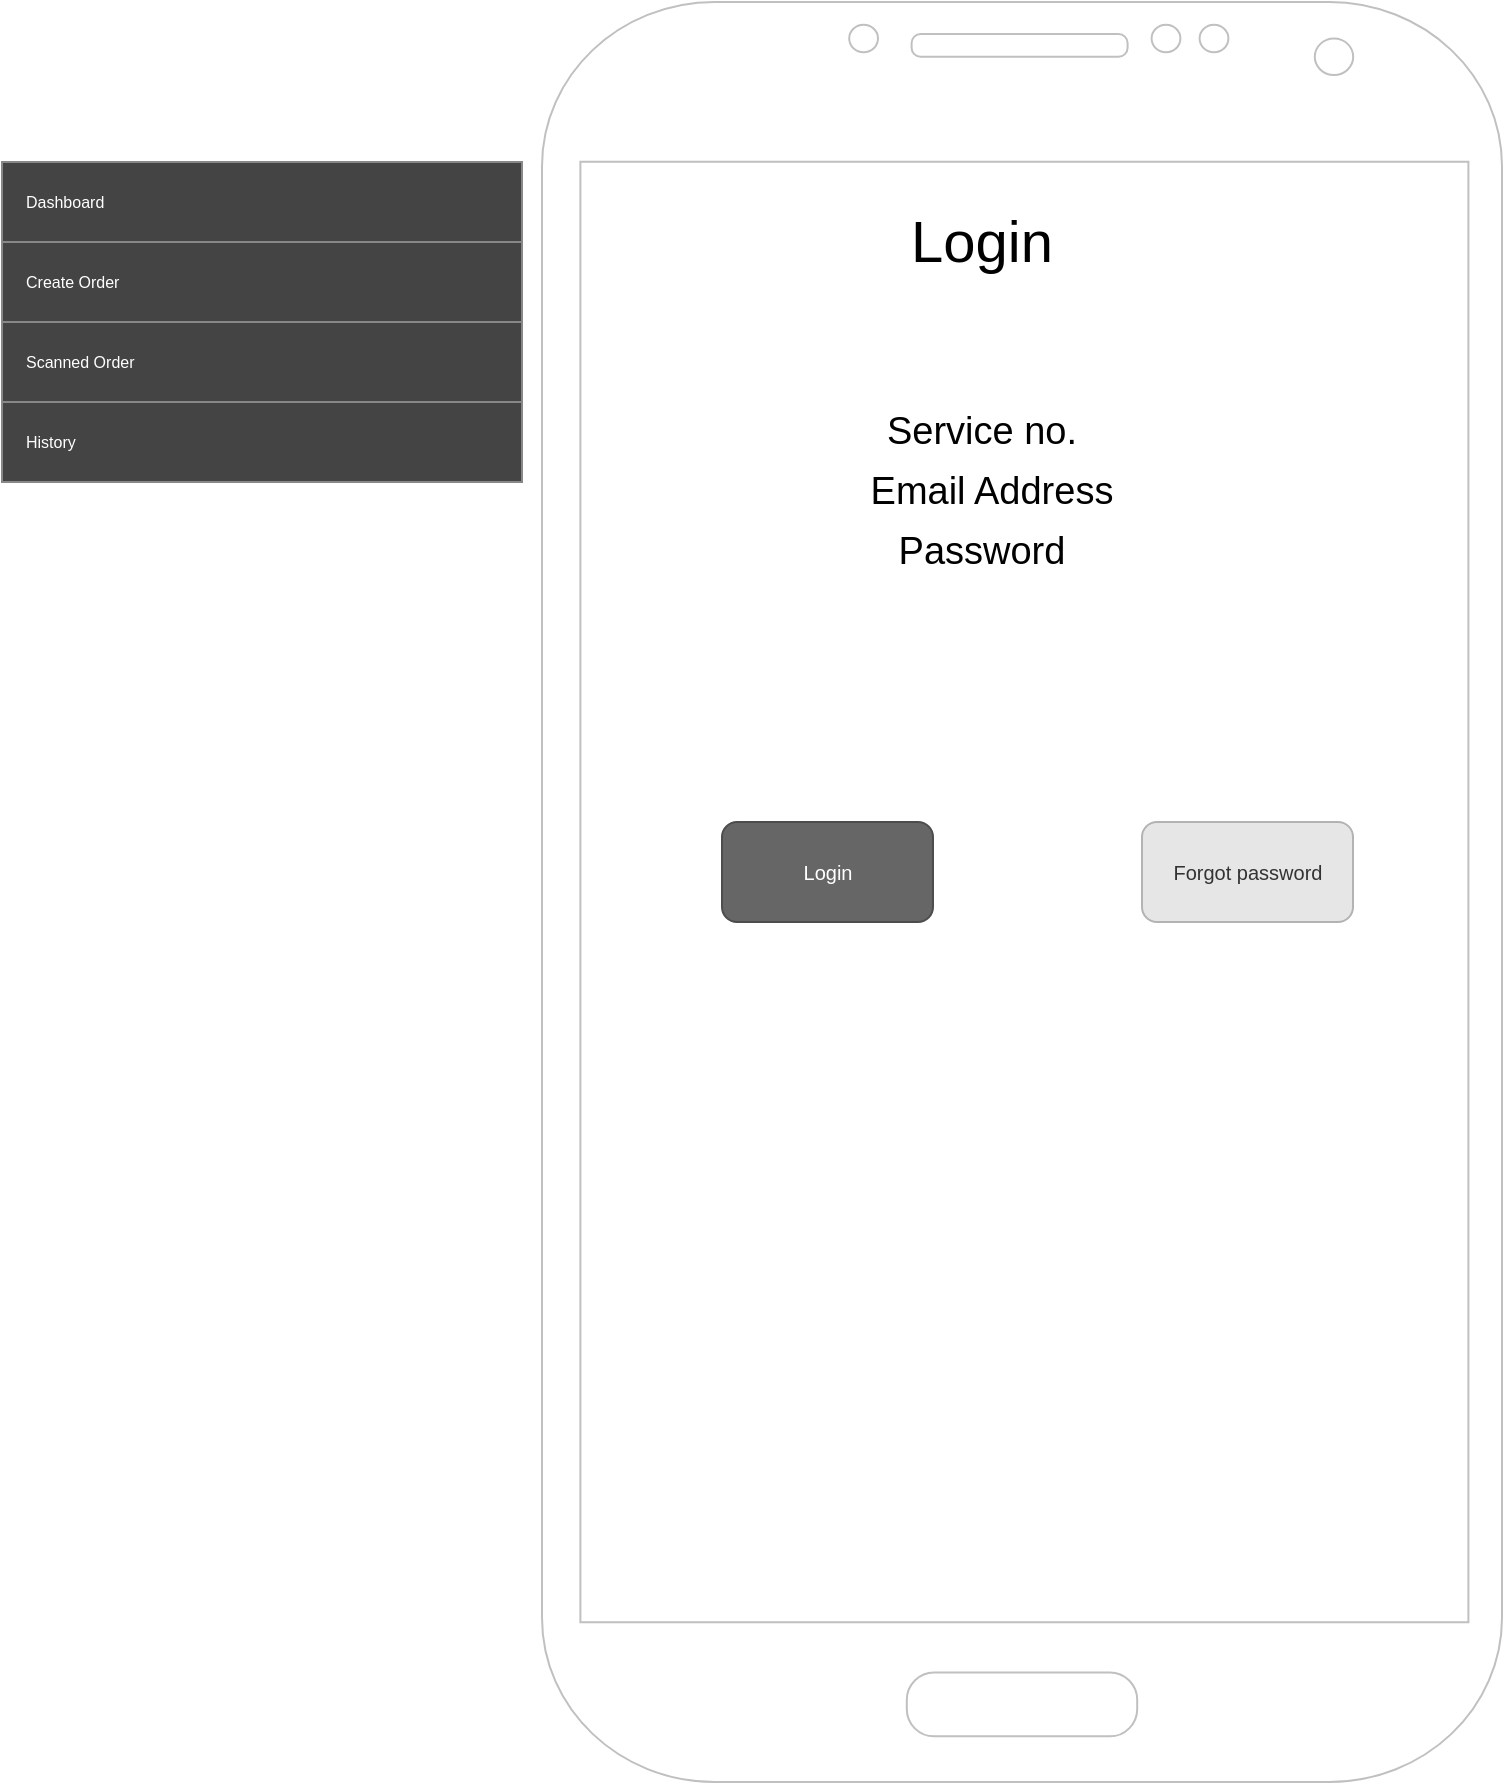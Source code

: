 <mxfile version="15.4.3" type="github" pages="7">
  <diagram name="Login" id="vzEmE2A0ZHLYKGs7lfsM">
    <mxGraphModel dx="1422" dy="762" grid="1" gridSize="10" guides="1" tooltips="1" connect="1" arrows="1" fold="1" page="1" pageScale="1" pageWidth="850" pageHeight="1100" math="0" shadow="0">
      <root>
        <mxCell id="HmLfFUDv88kQ0Jo19o5z-0" />
        <mxCell id="HmLfFUDv88kQ0Jo19o5z-1" parent="HmLfFUDv88kQ0Jo19o5z-0" />
        <mxCell id="HmLfFUDv88kQ0Jo19o5z-2" value="" style="verticalLabelPosition=bottom;verticalAlign=top;html=1;shadow=0;dashed=0;strokeWidth=1;shape=mxgraph.android.phone2;strokeColor=#c0c0c0;" parent="HmLfFUDv88kQ0Jo19o5z-1" vertex="1">
          <mxGeometry x="360" y="10" width="480" height="890" as="geometry" />
        </mxCell>
        <mxCell id="HmLfFUDv88kQ0Jo19o5z-3" value="" style="strokeWidth=1;html=1;shadow=0;dashed=0;shape=mxgraph.android.rrect;rSize=0;strokeColor=#888888;fillColor=#444444;" parent="HmLfFUDv88kQ0Jo19o5z-1" vertex="1">
          <mxGeometry x="90" y="90" width="260" height="160" as="geometry" />
        </mxCell>
        <mxCell id="HmLfFUDv88kQ0Jo19o5z-4" value="Dashboard" style="strokeColor=inherit;fillColor=inherit;gradientColor=inherit;strokeWidth=1;html=1;shadow=0;dashed=0;shape=mxgraph.android.rrect;rSize=0;align=left;spacingLeft=10;fontSize=8;fontColor=#ffffff;" parent="HmLfFUDv88kQ0Jo19o5z-3" vertex="1">
          <mxGeometry width="260" height="40" as="geometry" />
        </mxCell>
        <mxCell id="HmLfFUDv88kQ0Jo19o5z-5" value="Create Order" style="strokeColor=inherit;fillColor=inherit;gradientColor=inherit;strokeWidth=1;html=1;shadow=0;dashed=0;shape=mxgraph.android.rrect;rSize=0;align=left;spacingLeft=10;fontSize=8;fontColor=#ffffff;" parent="HmLfFUDv88kQ0Jo19o5z-3" vertex="1">
          <mxGeometry y="40" width="260" height="40" as="geometry" />
        </mxCell>
        <mxCell id="HmLfFUDv88kQ0Jo19o5z-6" value="Scanned Order" style="strokeColor=inherit;fillColor=inherit;gradientColor=inherit;strokeWidth=1;html=1;shadow=0;dashed=0;shape=mxgraph.android.rrect;rSize=0;align=left;spacingLeft=10;fontSize=8;fontColor=#ffffff;" parent="HmLfFUDv88kQ0Jo19o5z-3" vertex="1">
          <mxGeometry y="80" width="260" height="40" as="geometry" />
        </mxCell>
        <mxCell id="HmLfFUDv88kQ0Jo19o5z-7" value="History" style="strokeColor=inherit;fillColor=inherit;gradientColor=inherit;strokeWidth=1;html=1;shadow=0;dashed=0;shape=mxgraph.android.rrect;rSize=0;align=left;spacingLeft=10;fontSize=8;fontColor=#ffffff;" parent="HmLfFUDv88kQ0Jo19o5z-3" vertex="1">
          <mxGeometry y="120" width="260" height="40" as="geometry" />
        </mxCell>
        <mxCell id="HmLfFUDv88kQ0Jo19o5z-12" value="Login" style="text;html=1;strokeColor=none;fillColor=none;align=center;verticalAlign=middle;whiteSpace=wrap;rounded=0;opacity=0;fontSize=29;" parent="HmLfFUDv88kQ0Jo19o5z-1" vertex="1">
          <mxGeometry x="510" y="110" width="140" height="40" as="geometry" />
        </mxCell>
        <mxCell id="n8ahFA_unvr-F9fRkgws-15" value="Service no." style="text;html=1;strokeColor=none;fillColor=none;align=center;verticalAlign=middle;whiteSpace=wrap;rounded=0;fontSize=19;" parent="HmLfFUDv88kQ0Jo19o5z-1" vertex="1">
          <mxGeometry x="515" y="210" width="130" height="30" as="geometry" />
        </mxCell>
        <mxCell id="n8ahFA_unvr-F9fRkgws-16" value="Email Address" style="text;html=1;strokeColor=none;fillColor=none;align=center;verticalAlign=middle;whiteSpace=wrap;rounded=0;fontSize=19;" parent="HmLfFUDv88kQ0Jo19o5z-1" vertex="1">
          <mxGeometry x="520" y="240" width="130" height="30" as="geometry" />
        </mxCell>
        <mxCell id="n8ahFA_unvr-F9fRkgws-17" value="Password" style="text;html=1;strokeColor=none;fillColor=none;align=center;verticalAlign=middle;whiteSpace=wrap;rounded=0;fontSize=19;" parent="HmLfFUDv88kQ0Jo19o5z-1" vertex="1">
          <mxGeometry x="515" y="270" width="130" height="30" as="geometry" />
        </mxCell>
        <mxCell id="hl5pxGPAL6aVjCTtNCDW-0" value="Forgot password" style="rounded=1;html=1;shadow=0;dashed=0;whiteSpace=wrap;fontSize=10;fillColor=#E6E6E6;align=center;strokeColor=#B3B3B3;fontColor=#333333;" parent="HmLfFUDv88kQ0Jo19o5z-1" vertex="1">
          <mxGeometry x="660" y="420" width="105.5" height="50" as="geometry" />
        </mxCell>
        <mxCell id="hl5pxGPAL6aVjCTtNCDW-1" value="Login" style="rounded=1;html=1;shadow=0;dashed=0;whiteSpace=wrap;fontSize=10;fillColor=#666666;align=center;strokeColor=#4D4D4D;fontColor=#ffffff;" parent="HmLfFUDv88kQ0Jo19o5z-1" vertex="1">
          <mxGeometry x="450" y="420" width="105.5" height="50" as="geometry" />
        </mxCell>
      </root>
    </mxGraphModel>
  </diagram>
  <diagram id="kkllyGBD-6ZTPOnxYfjx" name="Dashboard">
    <mxGraphModel dx="1422" dy="762" grid="1" gridSize="10" guides="1" tooltips="1" connect="1" arrows="1" fold="1" page="1" pageScale="1" pageWidth="850" pageHeight="1100" math="0" shadow="0">
      <root>
        <mxCell id="0" />
        <mxCell id="1" parent="0" />
        <mxCell id="rFT2PauP2LSy-HenGCjy-1" value="" style="verticalLabelPosition=bottom;verticalAlign=top;html=1;shadow=0;dashed=0;strokeWidth=1;shape=mxgraph.android.phone2;strokeColor=#c0c0c0;" parent="1" vertex="1">
          <mxGeometry x="360" y="10" width="480" height="890" as="geometry" />
        </mxCell>
        <mxCell id="rFT2PauP2LSy-HenGCjy-16" value="" style="strokeWidth=1;html=1;shadow=0;dashed=0;shape=mxgraph.android.rrect;rSize=0;strokeColor=#888888;fillColor=#444444;" parent="1" vertex="1">
          <mxGeometry x="90" y="90" width="260" height="160" as="geometry" />
        </mxCell>
        <mxCell id="rFT2PauP2LSy-HenGCjy-17" value="Dashboard" style="strokeColor=inherit;fillColor=inherit;gradientColor=inherit;strokeWidth=1;html=1;shadow=0;dashed=0;shape=mxgraph.android.rrect;rSize=0;align=left;spacingLeft=10;fontSize=8;fontColor=#ffffff;" parent="rFT2PauP2LSy-HenGCjy-16" vertex="1">
          <mxGeometry width="260" height="40" as="geometry" />
        </mxCell>
        <mxCell id="rFT2PauP2LSy-HenGCjy-19" value="Scanned Order" style="strokeColor=inherit;fillColor=inherit;gradientColor=inherit;strokeWidth=1;html=1;shadow=0;dashed=0;shape=mxgraph.android.rrect;rSize=0;align=left;spacingLeft=10;fontSize=8;fontColor=#ffffff;" parent="rFT2PauP2LSy-HenGCjy-16" vertex="1">
          <mxGeometry y="80" width="260" height="40" as="geometry" />
        </mxCell>
        <mxCell id="rFT2PauP2LSy-HenGCjy-20" value="History" style="strokeColor=inherit;fillColor=inherit;gradientColor=inherit;strokeWidth=1;html=1;shadow=0;dashed=0;shape=mxgraph.android.rrect;rSize=0;align=left;spacingLeft=10;fontSize=8;fontColor=#ffffff;" parent="rFT2PauP2LSy-HenGCjy-16" vertex="1">
          <mxGeometry y="120" width="260" height="40" as="geometry" />
        </mxCell>
        <mxCell id="rFT2PauP2LSy-HenGCjy-21" value="Profiles&lt;br&gt;Login/Logout" style="labelPosition=center;verticalLabelPosition=middle;align=center;html=1;shape=mxgraph.basic.shaded_button;dx=10;fillColor=#E6E6E6;strokeColor=none;" parent="1" vertex="1">
          <mxGeometry x="710" y="100" width="100" height="70" as="geometry" />
        </mxCell>
        <mxCell id="rFT2PauP2LSy-HenGCjy-28" value="" style="whiteSpace=wrap;html=1;aspect=fixed;fontSize=29;" parent="1" vertex="1">
          <mxGeometry x="415" y="310" width="370" height="370" as="geometry" />
        </mxCell>
        <mxCell id="rFT2PauP2LSy-HenGCjy-24" value="" style="shape=image;html=1;verticalAlign=top;verticalLabelPosition=bottom;labelBackgroundColor=#ffffff;imageAspect=0;aspect=fixed;image=https://cdn1.iconfinder.com/data/icons/feather-2/24/camera-128.png" parent="1" vertex="1">
          <mxGeometry x="445" y="350" width="310" height="310" as="geometry" />
        </mxCell>
        <mxCell id="rFT2PauP2LSy-HenGCjy-25" value="" style="shape=image;html=1;verticalAlign=top;verticalLabelPosition=bottom;labelBackgroundColor=#ffffff;imageAspect=0;aspect=fixed;image=https://cdn1.iconfinder.com/data/icons/ios-11-glyphs/30/qr_code-128.png" parent="1" vertex="1">
          <mxGeometry x="571" y="492" width="58" height="58" as="geometry" />
        </mxCell>
        <mxCell id="rFT2PauP2LSy-HenGCjy-27" value="Dashboard" style="text;html=1;strokeColor=none;fillColor=none;align=center;verticalAlign=middle;whiteSpace=wrap;rounded=0;opacity=0;fontSize=29;" parent="1" vertex="1">
          <mxGeometry x="510" y="110" width="140" height="40" as="geometry" />
        </mxCell>
      </root>
    </mxGraphModel>
  </diagram>
  <diagram id="q2FMj2IhnrPIA3On1dyL" name="Scanned Order (Admin/Recipient)">
    <mxGraphModel dx="1422" dy="762" grid="1" gridSize="10" guides="1" tooltips="1" connect="1" arrows="1" fold="1" page="1" pageScale="1" pageWidth="850" pageHeight="1100" math="0" shadow="0">
      <root>
        <mxCell id="nPjMR-miDQe9hLEb6nzI-0" />
        <mxCell id="nPjMR-miDQe9hLEb6nzI-1" parent="nPjMR-miDQe9hLEb6nzI-0" />
        <mxCell id="Nk8CYd9O14f9BbBBX4Ti-0" value="" style="strokeWidth=1;html=1;shadow=0;dashed=0;shape=mxgraph.android.rrect;rSize=0;strokeColor=#888888;fillColor=#444444;" parent="nPjMR-miDQe9hLEb6nzI-1" vertex="1">
          <mxGeometry x="90" y="90" width="260" height="160" as="geometry" />
        </mxCell>
        <mxCell id="Nk8CYd9O14f9BbBBX4Ti-1" value="Dashboard" style="strokeColor=inherit;fillColor=inherit;gradientColor=inherit;strokeWidth=1;html=1;shadow=0;dashed=0;shape=mxgraph.android.rrect;rSize=0;align=left;spacingLeft=10;fontSize=8;fontColor=#ffffff;" parent="Nk8CYd9O14f9BbBBX4Ti-0" vertex="1">
          <mxGeometry width="260" height="40" as="geometry" />
        </mxCell>
        <mxCell id="Nk8CYd9O14f9BbBBX4Ti-3" value="Scanned Order" style="strokeColor=inherit;fillColor=inherit;gradientColor=inherit;strokeWidth=1;html=1;shadow=0;dashed=0;shape=mxgraph.android.rrect;rSize=0;align=left;spacingLeft=10;fontSize=8;fontColor=#ffffff;" parent="Nk8CYd9O14f9BbBBX4Ti-0" vertex="1">
          <mxGeometry y="80" width="260" height="40" as="geometry" />
        </mxCell>
        <mxCell id="Nk8CYd9O14f9BbBBX4Ti-4" value="History" style="strokeColor=inherit;fillColor=inherit;gradientColor=inherit;strokeWidth=1;html=1;shadow=0;dashed=0;shape=mxgraph.android.rrect;rSize=0;align=left;spacingLeft=10;fontSize=8;fontColor=#ffffff;" parent="Nk8CYd9O14f9BbBBX4Ti-0" vertex="1">
          <mxGeometry y="120" width="260" height="40" as="geometry" />
        </mxCell>
        <mxCell id="Nk8CYd9O14f9BbBBX4Ti-5" value="" style="verticalLabelPosition=bottom;verticalAlign=top;html=1;shadow=0;dashed=0;strokeWidth=1;shape=mxgraph.android.phone2;strokeColor=#c0c0c0;" parent="nPjMR-miDQe9hLEb6nzI-1" vertex="1">
          <mxGeometry x="360" y="10" width="480" height="1650" as="geometry" />
        </mxCell>
        <mxCell id="Nk8CYd9O14f9BbBBX4Ti-52" value="" style="group" parent="nPjMR-miDQe9hLEb6nzI-1" vertex="1" connectable="0">
          <mxGeometry x="410" y="90" width="400" height="1390" as="geometry" />
        </mxCell>
        <mxCell id="Nk8CYd9O14f9BbBBX4Ti-6" value="Order: Order ID&amp;nbsp;" style="text;html=1;strokeColor=none;fillColor=none;align=center;verticalAlign=middle;whiteSpace=wrap;rounded=0;fontColor=#000000;fontSize=48;" parent="Nk8CYd9O14f9BbBBX4Ti-52" vertex="1">
          <mxGeometry x="125" width="185" height="60" as="geometry" />
        </mxCell>
        <mxCell id="Nk8CYd9O14f9BbBBX4Ti-7" value="" style="group" parent="Nk8CYd9O14f9BbBBX4Ti-52" vertex="1" connectable="0">
          <mxGeometry y="110" width="400" height="70" as="geometry" />
        </mxCell>
        <mxCell id="Nk8CYd9O14f9BbBBX4Ti-8" value="Status (readonly)" style="html=1;shadow=0;dashed=0;shape=mxgraph.bootstrap.rrect;rSize=5;fillColor=none;strokeColor=#999999;align=left;spacing=15;fontSize=14;fontColor=#6C767D;" parent="Nk8CYd9O14f9BbBBX4Ti-7" vertex="1">
          <mxGeometry y="40" width="400" height="30" as="geometry" />
        </mxCell>
        <mxCell id="Nk8CYd9O14f9BbBBX4Ti-9" value="Order Status" style="fillColor=none;strokeColor=none;align=left;fontSize=14;fontColor=#000000;" parent="Nk8CYd9O14f9BbBBX4Ti-7" vertex="1">
          <mxGeometry width="130" height="40" as="geometry" />
        </mxCell>
        <mxCell id="Nk8CYd9O14f9BbBBX4Ti-10" value="" style="group" parent="Nk8CYd9O14f9BbBBX4Ti-52" vertex="1" connectable="0">
          <mxGeometry y="190" width="400" height="70" as="geometry" />
        </mxCell>
        <mxCell id="Nk8CYd9O14f9BbBBX4Ti-11" value="Destination" style="html=1;shadow=0;dashed=0;shape=mxgraph.bootstrap.rrect;rSize=5;fillColor=none;strokeColor=#999999;align=left;spacing=15;fontSize=14;fontColor=#6C767D;" parent="Nk8CYd9O14f9BbBBX4Ti-10" vertex="1">
          <mxGeometry y="40" width="400" height="30" as="geometry" />
        </mxCell>
        <mxCell id="Nk8CYd9O14f9BbBBX4Ti-12" value="Destination" style="fillColor=none;strokeColor=none;align=left;fontSize=14;fontColor=#000000;" parent="Nk8CYd9O14f9BbBBX4Ti-10" vertex="1">
          <mxGeometry width="130" height="40" as="geometry" />
        </mxCell>
        <mxCell id="Nk8CYd9O14f9BbBBX4Ti-13" value="" style="group" parent="Nk8CYd9O14f9BbBBX4Ti-52" vertex="1" connectable="0">
          <mxGeometry y="340" width="130" height="60" as="geometry" />
        </mxCell>
        <mxCell id="Nk8CYd9O14f9BbBBX4Ti-14" value="Order Recieved" style="fillColor=none;strokeColor=none;align=left;fontSize=14;fontColor=#000000;container=1;" parent="Nk8CYd9O14f9BbBBX4Ti-13" vertex="1">
          <mxGeometry width="130" height="40" as="geometry" />
        </mxCell>
        <UserObject label="%date{ddd mmm dd yyyy HH:MM:ss}%" placeholders="1" id="Nk8CYd9O14f9BbBBX4Ti-15">
          <mxCell style="text;html=1;strokeColor=none;fillColor=none;align=center;verticalAlign=middle;whiteSpace=wrap;overflow=hidden;fontSize=14;fontColor=#000000;" parent="Nk8CYd9O14f9BbBBX4Ti-13" vertex="1">
            <mxGeometry y="30" width="85" height="30" as="geometry" />
          </mxCell>
        </UserObject>
        <mxCell id="Nk8CYd9O14f9BbBBX4Ti-16" value="" style="group" parent="Nk8CYd9O14f9BbBBX4Ti-52" vertex="1" connectable="0">
          <mxGeometry y="260" width="400" height="70" as="geometry" />
        </mxCell>
        <mxCell id="Nk8CYd9O14f9BbBBX4Ti-17" value="Order Recipient" style="fillColor=none;strokeColor=none;align=left;fontSize=14;fontColor=#000000;" parent="Nk8CYd9O14f9BbBBX4Ti-16" vertex="1">
          <mxGeometry width="260" height="40" relative="1" as="geometry">
            <mxPoint as="offset" />
          </mxGeometry>
        </mxCell>
        <mxCell id="Nk8CYd9O14f9BbBBX4Ti-18" value="Rank, Name (preset)" style="html=1;shadow=0;dashed=0;shape=mxgraph.bootstrap.rrect;rSize=5;fillColor=none;strokeColor=#999999;align=left;spacing=15;fontSize=14;fontColor=#6C767D;" parent="Nk8CYd9O14f9BbBBX4Ti-16" vertex="1">
          <mxGeometry width="380" height="30" relative="1" as="geometry">
            <mxPoint y="40" as="offset" />
          </mxGeometry>
        </mxCell>
        <mxCell id="Nk8CYd9O14f9BbBBX4Ti-19" value="" style="group" parent="Nk8CYd9O14f9BbBBX4Ti-52" vertex="1" connectable="0">
          <mxGeometry y="910" width="400" height="130" as="geometry" />
        </mxCell>
        <mxCell id="Nk8CYd9O14f9BbBBX4Ti-20" value="Prep Notes" style="fillColor=none;strokeColor=none;align=left;fontSize=14;fontColor=#000000;" parent="Nk8CYd9O14f9BbBBX4Ti-19" vertex="1">
          <mxGeometry width="130" height="40" as="geometry" />
        </mxCell>
        <mxCell id="Nk8CYd9O14f9BbBBX4Ti-21" value="Max time (controlled environment)" style="html=1;shadow=0;dashed=0;shape=mxgraph.bootstrap.rrect;rSize=5;fillColor=none;strokeColor=#999999;align=left;spacing=15;fontSize=14;fontColor=#6C767D;" parent="Nk8CYd9O14f9BbBBX4Ti-19" vertex="1">
          <mxGeometry y="40" width="400" height="90" as="geometry" />
        </mxCell>
        <mxCell id="Nk8CYd9O14f9BbBBX4Ti-22" value="" style="group" parent="Nk8CYd9O14f9BbBBX4Ti-52" vertex="1" connectable="0">
          <mxGeometry y="1040" width="400" height="130" as="geometry" />
        </mxCell>
        <mxCell id="Nk8CYd9O14f9BbBBX4Ti-23" value="Storage Notes" style="fillColor=none;strokeColor=none;align=left;fontSize=14;fontColor=#000000;" parent="Nk8CYd9O14f9BbBBX4Ti-22" vertex="1">
          <mxGeometry width="130" height="40" as="geometry" />
        </mxCell>
        <mxCell id="Nk8CYd9O14f9BbBBX4Ti-24" value="Max time (uncontrolled environment)" style="html=1;shadow=0;dashed=0;shape=mxgraph.bootstrap.rrect;rSize=5;fillColor=none;strokeColor=#999999;align=left;spacing=15;fontSize=14;fontColor=#6C767D;" parent="Nk8CYd9O14f9BbBBX4Ti-22" vertex="1">
          <mxGeometry y="40" width="400" height="90" as="geometry" />
        </mxCell>
        <mxCell id="Nk8CYd9O14f9BbBBX4Ti-25" value="" style="group" parent="Nk8CYd9O14f9BbBBX4Ti-52" vertex="1" connectable="0">
          <mxGeometry y="1170" width="400" height="130" as="geometry" />
        </mxCell>
        <mxCell id="Nk8CYd9O14f9BbBBX4Ti-26" value="Notes" style="fillColor=none;strokeColor=none;align=left;fontSize=14;fontColor=#000000;" parent="Nk8CYd9O14f9BbBBX4Ti-25" vertex="1">
          <mxGeometry width="130" height="40" as="geometry" />
        </mxCell>
        <mxCell id="Nk8CYd9O14f9BbBBX4Ti-27" value="Allergy info" style="html=1;shadow=0;dashed=0;shape=mxgraph.bootstrap.rrect;rSize=5;fillColor=none;strokeColor=#999999;align=left;spacing=15;fontSize=14;fontColor=#6C767D;" parent="Nk8CYd9O14f9BbBBX4Ti-25" vertex="1">
          <mxGeometry y="40" width="400" height="90" as="geometry" />
        </mxCell>
        <mxCell id="Nk8CYd9O14f9BbBBX4Ti-28" value="" style="group" parent="Nk8CYd9O14f9BbBBX4Ti-52" vertex="1" connectable="0">
          <mxGeometry x="110" y="1340" width="152.25" height="50" as="geometry" />
        </mxCell>
        <mxCell id="Nk8CYd9O14f9BbBBX4Ti-29" value="Cancel" style="rounded=1;html=1;shadow=0;dashed=0;whiteSpace=wrap;fontSize=10;fillColor=#E6E6E6;align=center;strokeColor=#B3B3B3;fontColor=#333333;" parent="Nk8CYd9O14f9BbBBX4Ti-28" vertex="1">
          <mxGeometry x="99.5" width="52.75" height="50" as="geometry" />
        </mxCell>
        <mxCell id="Nk8CYd9O14f9BbBBX4Ti-30" value="Confirm" style="rounded=1;html=1;shadow=0;dashed=0;whiteSpace=wrap;fontSize=10;fillColor=#666666;align=center;strokeColor=#4D4D4D;fontColor=#ffffff;" parent="Nk8CYd9O14f9BbBBX4Ti-28" vertex="1">
          <mxGeometry width="52.75" height="50" as="geometry" />
        </mxCell>
        <mxCell id="Nk8CYd9O14f9BbBBX4Ti-31" value="" style="group" parent="Nk8CYd9O14f9BbBBX4Ti-52" vertex="1" connectable="0">
          <mxGeometry y="605" width="400" height="70" as="geometry" />
        </mxCell>
        <mxCell id="Nk8CYd9O14f9BbBBX4Ti-32" value="Rank, Name (preset)" style="html=1;shadow=0;dashed=0;shape=mxgraph.bootstrap.rrect;rSize=5;fillColor=none;strokeColor=#999999;align=left;spacing=15;fontSize=14;fontColor=#6C767D;" parent="Nk8CYd9O14f9BbBBX4Ti-31" vertex="1">
          <mxGeometry y="40" width="400" height="30" as="geometry" />
        </mxCell>
        <mxCell id="Nk8CYd9O14f9BbBBX4Ti-33" value="Order Packer" style="fillColor=none;strokeColor=none;align=left;fontSize=14;fontColor=#000000;" parent="Nk8CYd9O14f9BbBBX4Ti-31" vertex="1">
          <mxGeometry width="130" height="40" as="geometry" />
        </mxCell>
        <mxCell id="Nk8CYd9O14f9BbBBX4Ti-34" value="" style="group" parent="Nk8CYd9O14f9BbBBX4Ti-52" vertex="1" connectable="0">
          <mxGeometry y="685" width="400" height="130" as="geometry" />
        </mxCell>
        <mxCell id="Nk8CYd9O14f9BbBBX4Ti-35" value="Contents" style="fillColor=none;strokeColor=none;align=left;fontSize=14;fontColor=#000000;" parent="Nk8CYd9O14f9BbBBX4Ti-34" vertex="1">
          <mxGeometry width="260" height="40" relative="1" as="geometry">
            <mxPoint as="offset" />
          </mxGeometry>
        </mxCell>
        <mxCell id="Nk8CYd9O14f9BbBBX4Ti-36" value="- Contents&lt;br&gt;- Contents&lt;br&gt;- Contents" style="html=1;shadow=0;dashed=0;shape=mxgraph.bootstrap.rrect;rSize=5;fillColor=none;strokeColor=#999999;align=left;spacing=15;fontSize=14;fontColor=#6C767D;" parent="Nk8CYd9O14f9BbBBX4Ti-34" vertex="1">
          <mxGeometry width="400" height="90" relative="1" as="geometry">
            <mxPoint y="40" as="offset" />
          </mxGeometry>
        </mxCell>
        <mxCell id="Nk8CYd9O14f9BbBBX4Ti-37" value="" style="group" parent="Nk8CYd9O14f9BbBBX4Ti-52" vertex="1" connectable="0">
          <mxGeometry y="525" width="400" height="70" as="geometry" />
        </mxCell>
        <mxCell id="Nk8CYd9O14f9BbBBX4Ti-38" value="Order Driver" style="fillColor=none;strokeColor=none;align=left;fontSize=14;fontColor=#000000;" parent="Nk8CYd9O14f9BbBBX4Ti-37" vertex="1">
          <mxGeometry width="130" height="40" as="geometry" />
        </mxCell>
        <mxCell id="Nk8CYd9O14f9BbBBX4Ti-39" value="Rank, Name (preset)" style="html=1;shadow=0;dashed=0;shape=mxgraph.bootstrap.rrect;rSize=5;fillColor=none;strokeColor=#999999;align=left;spacing=15;fontSize=14;fontColor=#6C767D;" parent="Nk8CYd9O14f9BbBBX4Ti-37" vertex="1">
          <mxGeometry y="40" width="400" height="30" as="geometry" />
        </mxCell>
        <mxCell id="Nk8CYd9O14f9BbBBX4Ti-40" value="order recieved date + time" style="text;html=1;strokeColor=none;fillColor=none;align=center;verticalAlign=middle;whiteSpace=wrap;rounded=0;" parent="Nk8CYd9O14f9BbBBX4Ti-37" vertex="1">
          <mxGeometry x="-25" y="-5" width="125" height="20" as="geometry" />
        </mxCell>
        <mxCell id="Nk8CYd9O14f9BbBBX4Ti-41" value="" style="group" parent="Nk8CYd9O14f9BbBBX4Ti-52" vertex="1" connectable="0">
          <mxGeometry y="835" width="400" height="70" as="geometry" />
        </mxCell>
        <mxCell id="Nk8CYd9O14f9BbBBX4Ti-42" value="Qty + unit of measurement" style="html=1;shadow=0;dashed=0;shape=mxgraph.bootstrap.rrect;rSize=5;fillColor=none;strokeColor=#999999;align=left;spacing=15;fontSize=14;fontColor=#6C767D;" parent="Nk8CYd9O14f9BbBBX4Ti-41" vertex="1">
          <mxGeometry y="40" width="400" height="30" as="geometry" />
        </mxCell>
        <mxCell id="Nk8CYd9O14f9BbBBX4Ti-43" value="Package Qty" style="fillColor=none;strokeColor=none;align=left;fontSize=14;fontColor=#000000;" parent="Nk8CYd9O14f9BbBBX4Ti-41" vertex="1">
          <mxGeometry width="130" height="40" as="geometry" />
        </mxCell>
        <mxCell id="Nk8CYd9O14f9BbBBX4Ti-44" value="" style="group" parent="Nk8CYd9O14f9BbBBX4Ti-52" vertex="1" connectable="0">
          <mxGeometry y="465" width="130" height="60" as="geometry" />
        </mxCell>
        <UserObject label="%date{ddd mmm dd yyyy HH:MM:ss}%" placeholders="1" id="Nk8CYd9O14f9BbBBX4Ti-45">
          <mxCell style="text;html=1;strokeColor=none;fillColor=none;align=center;verticalAlign=middle;whiteSpace=wrap;overflow=hidden;fontSize=14;fontColor=#000000;" parent="Nk8CYd9O14f9BbBBX4Ti-44" vertex="1">
            <mxGeometry y="30" width="85" height="30" as="geometry" />
          </mxCell>
        </UserObject>
        <mxCell id="Nk8CYd9O14f9BbBBX4Ti-46" value="" style="group" parent="Nk8CYd9O14f9BbBBX4Ti-44" vertex="1" connectable="0">
          <mxGeometry width="130" height="60" as="geometry" />
        </mxCell>
        <mxCell id="Nk8CYd9O14f9BbBBX4Ti-47" value="Order Shipped" style="fillColor=none;strokeColor=none;align=left;fontSize=14;fontColor=#000000;" parent="Nk8CYd9O14f9BbBBX4Ti-46" vertex="1">
          <mxGeometry width="130" height="40" as="geometry" />
        </mxCell>
        <mxCell id="Nk8CYd9O14f9BbBBX4Ti-48" value="" style="group" parent="Nk8CYd9O14f9BbBBX4Ti-52" vertex="1" connectable="0">
          <mxGeometry y="405" width="130" height="60" as="geometry" />
        </mxCell>
        <UserObject label="%date{ddd mmm dd yyyy HH:MM:ss}%" placeholders="1" id="Nk8CYd9O14f9BbBBX4Ti-49">
          <mxCell style="text;html=1;strokeColor=none;fillColor=none;align=center;verticalAlign=middle;whiteSpace=wrap;overflow=hidden;fontSize=14;fontColor=#000000;" parent="Nk8CYd9O14f9BbBBX4Ti-48" vertex="1">
            <mxGeometry y="30" width="85" height="30" as="geometry" />
          </mxCell>
        </UserObject>
        <mxCell id="Nk8CYd9O14f9BbBBX4Ti-50" value="" style="group" parent="Nk8CYd9O14f9BbBBX4Ti-48" vertex="1" connectable="0">
          <mxGeometry width="130" height="60" as="geometry" />
        </mxCell>
        <mxCell id="Nk8CYd9O14f9BbBBX4Ti-51" value="Order Packed" style="fillColor=none;strokeColor=none;align=left;fontSize=14;fontColor=#000000;" parent="Nk8CYd9O14f9BbBBX4Ti-50" vertex="1">
          <mxGeometry width="130" height="40" as="geometry" />
        </mxCell>
      </root>
    </mxGraphModel>
  </diagram>
  <diagram name="Scanned Order (Packer)" id="IBOTmVNxURM0E_MzDFBy">
    <mxGraphModel dx="1422" dy="762" grid="1" gridSize="10" guides="1" tooltips="1" connect="1" arrows="1" fold="1" page="1" pageScale="1" pageWidth="850" pageHeight="1100" math="0" shadow="0">
      <root>
        <mxCell id="xa3lozB6767LpUINJtdV-0" />
        <mxCell id="xa3lozB6767LpUINJtdV-1" parent="xa3lozB6767LpUINJtdV-0" />
        <mxCell id="xa3lozB6767LpUINJtdV-2" value="" style="strokeWidth=1;html=1;shadow=0;dashed=0;shape=mxgraph.android.rrect;rSize=0;strokeColor=#888888;fillColor=#444444;" parent="xa3lozB6767LpUINJtdV-1" vertex="1">
          <mxGeometry x="90" y="90" width="260" height="160" as="geometry" />
        </mxCell>
        <mxCell id="xa3lozB6767LpUINJtdV-3" value="Dashboard" style="strokeColor=inherit;fillColor=inherit;gradientColor=inherit;strokeWidth=1;html=1;shadow=0;dashed=0;shape=mxgraph.android.rrect;rSize=0;align=left;spacingLeft=10;fontSize=8;fontColor=#ffffff;" parent="xa3lozB6767LpUINJtdV-2" vertex="1">
          <mxGeometry width="260" height="40" as="geometry" />
        </mxCell>
        <mxCell id="xa3lozB6767LpUINJtdV-5" value="Scanned Order" style="strokeColor=inherit;fillColor=inherit;gradientColor=inherit;strokeWidth=1;html=1;shadow=0;dashed=0;shape=mxgraph.android.rrect;rSize=0;align=left;spacingLeft=10;fontSize=8;fontColor=#ffffff;" parent="xa3lozB6767LpUINJtdV-2" vertex="1">
          <mxGeometry y="80" width="260" height="40" as="geometry" />
        </mxCell>
        <mxCell id="xa3lozB6767LpUINJtdV-6" value="History" style="strokeColor=inherit;fillColor=inherit;gradientColor=inherit;strokeWidth=1;html=1;shadow=0;dashed=0;shape=mxgraph.android.rrect;rSize=0;align=left;spacingLeft=10;fontSize=8;fontColor=#ffffff;" parent="xa3lozB6767LpUINJtdV-2" vertex="1">
          <mxGeometry y="120" width="260" height="40" as="geometry" />
        </mxCell>
        <mxCell id="xa3lozB6767LpUINJtdV-7" value="" style="verticalLabelPosition=bottom;verticalAlign=top;html=1;shadow=0;dashed=0;strokeWidth=1;shape=mxgraph.android.phone2;strokeColor=#c0c0c0;" parent="xa3lozB6767LpUINJtdV-1" vertex="1">
          <mxGeometry x="360" y="10" width="480" height="1650" as="geometry" />
        </mxCell>
        <mxCell id="xa3lozB6767LpUINJtdV-8" value="" style="group" parent="xa3lozB6767LpUINJtdV-1" vertex="1" connectable="0">
          <mxGeometry x="410" y="90" width="400" height="1390" as="geometry" />
        </mxCell>
        <mxCell id="xa3lozB6767LpUINJtdV-9" value="Order: Order ID&amp;nbsp;" style="text;html=1;strokeColor=none;fillColor=none;align=center;verticalAlign=middle;whiteSpace=wrap;rounded=0;fontColor=#000000;fontSize=48;" parent="xa3lozB6767LpUINJtdV-8" vertex="1">
          <mxGeometry x="125" width="185" height="60" as="geometry" />
        </mxCell>
        <mxCell id="xa3lozB6767LpUINJtdV-10" value="" style="group" parent="xa3lozB6767LpUINJtdV-8" vertex="1" connectable="0">
          <mxGeometry y="110" width="400" height="70" as="geometry" />
        </mxCell>
        <mxCell id="xa3lozB6767LpUINJtdV-11" value="Status (readonly)" style="html=1;shadow=0;dashed=0;shape=mxgraph.bootstrap.rrect;rSize=5;fillColor=none;strokeColor=#999999;align=left;spacing=15;fontSize=14;fontColor=#6C767D;" parent="xa3lozB6767LpUINJtdV-10" vertex="1">
          <mxGeometry y="40" width="400" height="30" as="geometry" />
        </mxCell>
        <mxCell id="xa3lozB6767LpUINJtdV-12" value="Order Status" style="fillColor=none;strokeColor=none;align=left;fontSize=14;fontColor=#000000;" parent="xa3lozB6767LpUINJtdV-10" vertex="1">
          <mxGeometry width="130" height="40" as="geometry" />
        </mxCell>
        <mxCell id="xa3lozB6767LpUINJtdV-13" value="" style="group" parent="xa3lozB6767LpUINJtdV-8" vertex="1" connectable="0">
          <mxGeometry y="190" width="400" height="70" as="geometry" />
        </mxCell>
        <mxCell id="xa3lozB6767LpUINJtdV-14" value="Destination" style="html=1;shadow=0;dashed=0;shape=mxgraph.bootstrap.rrect;rSize=5;fillColor=none;strokeColor=#999999;align=left;spacing=15;fontSize=14;fontColor=#6C767D;" parent="xa3lozB6767LpUINJtdV-13" vertex="1">
          <mxGeometry y="40" width="400" height="30" as="geometry" />
        </mxCell>
        <mxCell id="xa3lozB6767LpUINJtdV-15" value="Destination" style="fillColor=none;strokeColor=none;align=left;fontSize=14;fontColor=#000000;" parent="xa3lozB6767LpUINJtdV-13" vertex="1">
          <mxGeometry width="130" height="40" as="geometry" />
        </mxCell>
        <mxCell id="xa3lozB6767LpUINJtdV-16" value="" style="group" parent="xa3lozB6767LpUINJtdV-8" vertex="1" connectable="0">
          <mxGeometry y="340" width="130" height="60" as="geometry" />
        </mxCell>
        <mxCell id="xa3lozB6767LpUINJtdV-17" value="Order Recieved" style="fillColor=none;strokeColor=none;align=left;fontSize=14;fontColor=#000000;container=1;" parent="xa3lozB6767LpUINJtdV-16" vertex="1">
          <mxGeometry width="130" height="40" as="geometry" />
        </mxCell>
        <UserObject label="%date{ddd mmm dd yyyy HH:MM:ss}%" placeholders="1" id="xa3lozB6767LpUINJtdV-18">
          <mxCell style="text;html=1;strokeColor=none;fillColor=none;align=center;verticalAlign=middle;whiteSpace=wrap;overflow=hidden;fontSize=14;fontColor=#000000;" parent="xa3lozB6767LpUINJtdV-16" vertex="1">
            <mxGeometry y="30" width="85" height="30" as="geometry" />
          </mxCell>
        </UserObject>
        <mxCell id="xa3lozB6767LpUINJtdV-19" value="" style="group" parent="xa3lozB6767LpUINJtdV-8" vertex="1" connectable="0">
          <mxGeometry y="260" width="400" height="70" as="geometry" />
        </mxCell>
        <mxCell id="xa3lozB6767LpUINJtdV-20" value="Order Recipient" style="fillColor=none;strokeColor=none;align=left;fontSize=14;fontColor=#000000;" parent="xa3lozB6767LpUINJtdV-19" vertex="1">
          <mxGeometry width="260" height="40" relative="1" as="geometry">
            <mxPoint as="offset" />
          </mxGeometry>
        </mxCell>
        <mxCell id="xa3lozB6767LpUINJtdV-21" value="Rank, Name (preset)" style="html=1;shadow=0;dashed=0;shape=mxgraph.bootstrap.rrect;rSize=5;fillColor=none;strokeColor=#999999;align=left;spacing=15;fontSize=14;fontColor=#6C767D;" parent="xa3lozB6767LpUINJtdV-19" vertex="1">
          <mxGeometry width="380" height="30" relative="1" as="geometry">
            <mxPoint y="40" as="offset" />
          </mxGeometry>
        </mxCell>
        <mxCell id="xa3lozB6767LpUINJtdV-22" value="" style="group" parent="xa3lozB6767LpUINJtdV-8" vertex="1" connectable="0">
          <mxGeometry y="910" width="400" height="130" as="geometry" />
        </mxCell>
        <mxCell id="xa3lozB6767LpUINJtdV-23" value="Prep Notes" style="fillColor=none;strokeColor=none;align=left;fontSize=14;fontColor=#000000;" parent="xa3lozB6767LpUINJtdV-22" vertex="1">
          <mxGeometry width="130" height="40" as="geometry" />
        </mxCell>
        <mxCell id="xa3lozB6767LpUINJtdV-24" value="Max time (controlled environment)" style="html=1;shadow=0;dashed=0;shape=mxgraph.bootstrap.rrect;rSize=5;fillColor=none;strokeColor=#999999;align=left;spacing=15;fontSize=14;fontColor=#6C767D;" parent="xa3lozB6767LpUINJtdV-22" vertex="1">
          <mxGeometry y="40" width="400" height="90" as="geometry" />
        </mxCell>
        <mxCell id="xa3lozB6767LpUINJtdV-25" value="" style="group" parent="xa3lozB6767LpUINJtdV-8" vertex="1" connectable="0">
          <mxGeometry y="1040" width="400" height="130" as="geometry" />
        </mxCell>
        <mxCell id="xa3lozB6767LpUINJtdV-26" value="Storage Notes" style="fillColor=none;strokeColor=none;align=left;fontSize=14;fontColor=#000000;" parent="xa3lozB6767LpUINJtdV-25" vertex="1">
          <mxGeometry width="130" height="40" as="geometry" />
        </mxCell>
        <mxCell id="xa3lozB6767LpUINJtdV-27" value="Max time (uncontrolled environment)" style="html=1;shadow=0;dashed=0;shape=mxgraph.bootstrap.rrect;rSize=5;fillColor=none;strokeColor=#999999;align=left;spacing=15;fontSize=14;fontColor=#6C767D;" parent="xa3lozB6767LpUINJtdV-25" vertex="1">
          <mxGeometry y="40" width="400" height="90" as="geometry" />
        </mxCell>
        <mxCell id="xa3lozB6767LpUINJtdV-28" value="" style="group" parent="xa3lozB6767LpUINJtdV-8" vertex="1" connectable="0">
          <mxGeometry y="1170" width="400" height="130" as="geometry" />
        </mxCell>
        <mxCell id="xa3lozB6767LpUINJtdV-29" value="Notes" style="fillColor=none;strokeColor=none;align=left;fontSize=14;fontColor=#000000;" parent="xa3lozB6767LpUINJtdV-28" vertex="1">
          <mxGeometry width="130" height="40" as="geometry" />
        </mxCell>
        <mxCell id="xa3lozB6767LpUINJtdV-30" value="previous notes, can add more" style="html=1;shadow=0;dashed=0;shape=mxgraph.bootstrap.rrect;rSize=5;fillColor=none;strokeColor=#999999;align=left;spacing=15;fontSize=14;fontColor=#6C767D;" parent="xa3lozB6767LpUINJtdV-28" vertex="1">
          <mxGeometry y="40" width="400" height="90" as="geometry" />
        </mxCell>
        <mxCell id="xa3lozB6767LpUINJtdV-31" value="" style="group" parent="xa3lozB6767LpUINJtdV-8" vertex="1" connectable="0">
          <mxGeometry x="110" y="1340" width="152.25" height="50" as="geometry" />
        </mxCell>
        <mxCell id="xa3lozB6767LpUINJtdV-32" value="Cancel" style="rounded=1;html=1;shadow=0;dashed=0;whiteSpace=wrap;fontSize=10;fillColor=#E6E6E6;align=center;strokeColor=#B3B3B3;fontColor=#333333;" parent="xa3lozB6767LpUINJtdV-31" vertex="1">
          <mxGeometry x="99.5" width="52.75" height="50" as="geometry" />
        </mxCell>
        <mxCell id="xa3lozB6767LpUINJtdV-33" value="Confirm" style="rounded=1;html=1;shadow=0;dashed=0;whiteSpace=wrap;fontSize=10;fillColor=#666666;align=center;strokeColor=#4D4D4D;fontColor=#ffffff;" parent="xa3lozB6767LpUINJtdV-31" vertex="1">
          <mxGeometry width="52.75" height="50" as="geometry" />
        </mxCell>
        <mxCell id="xa3lozB6767LpUINJtdV-34" value="" style="group" parent="xa3lozB6767LpUINJtdV-8" vertex="1" connectable="0">
          <mxGeometry y="605" width="400" height="70" as="geometry" />
        </mxCell>
        <mxCell id="xa3lozB6767LpUINJtdV-35" value="Rank, Name (preset, readonly)" style="html=1;shadow=0;dashed=0;shape=mxgraph.bootstrap.rrect;rSize=5;fillColor=none;strokeColor=#999999;align=left;spacing=15;fontSize=14;fontColor=#6C767D;" parent="xa3lozB6767LpUINJtdV-34" vertex="1">
          <mxGeometry y="40" width="400" height="30" as="geometry" />
        </mxCell>
        <mxCell id="xa3lozB6767LpUINJtdV-36" value="Order Packer" style="fillColor=none;strokeColor=none;align=left;fontSize=14;fontColor=#000000;" parent="xa3lozB6767LpUINJtdV-34" vertex="1">
          <mxGeometry width="130" height="40" as="geometry" />
        </mxCell>
        <mxCell id="xa3lozB6767LpUINJtdV-37" value="" style="group" parent="xa3lozB6767LpUINJtdV-8" vertex="1" connectable="0">
          <mxGeometry y="685" width="400" height="130" as="geometry" />
        </mxCell>
        <mxCell id="xa3lozB6767LpUINJtdV-38" value="Contents" style="fillColor=none;strokeColor=none;align=left;fontSize=14;fontColor=#000000;" parent="xa3lozB6767LpUINJtdV-37" vertex="1">
          <mxGeometry width="260" height="40" relative="1" as="geometry">
            <mxPoint as="offset" />
          </mxGeometry>
        </mxCell>
        <mxCell id="xa3lozB6767LpUINJtdV-39" value="readonly" style="html=1;shadow=0;dashed=0;shape=mxgraph.bootstrap.rrect;rSize=5;fillColor=none;strokeColor=#999999;align=left;spacing=15;fontSize=14;fontColor=#6C767D;" parent="xa3lozB6767LpUINJtdV-37" vertex="1">
          <mxGeometry width="400" height="90" relative="1" as="geometry">
            <mxPoint y="40" as="offset" />
          </mxGeometry>
        </mxCell>
        <mxCell id="xa3lozB6767LpUINJtdV-40" value="" style="group" parent="xa3lozB6767LpUINJtdV-8" vertex="1" connectable="0">
          <mxGeometry y="525" width="400" height="70" as="geometry" />
        </mxCell>
        <mxCell id="xa3lozB6767LpUINJtdV-41" value="Order Driver" style="fillColor=none;strokeColor=none;align=left;fontSize=14;fontColor=#000000;" parent="xa3lozB6767LpUINJtdV-40" vertex="1">
          <mxGeometry width="130" height="40" as="geometry" />
        </mxCell>
        <mxCell id="xa3lozB6767LpUINJtdV-44" value="" style="group" parent="xa3lozB6767LpUINJtdV-8" vertex="1" connectable="0">
          <mxGeometry y="835" width="400" height="70" as="geometry" />
        </mxCell>
        <mxCell id="xa3lozB6767LpUINJtdV-45" value="Qty + unit of measurement" style="html=1;shadow=0;dashed=0;shape=mxgraph.bootstrap.rrect;rSize=5;fillColor=none;strokeColor=#999999;align=left;spacing=15;fontSize=14;fontColor=#6C767D;" parent="xa3lozB6767LpUINJtdV-44" vertex="1">
          <mxGeometry y="40" width="400" height="30" as="geometry" />
        </mxCell>
        <mxCell id="xa3lozB6767LpUINJtdV-46" value="Package Qty" style="fillColor=none;strokeColor=none;align=left;fontSize=14;fontColor=#000000;" parent="xa3lozB6767LpUINJtdV-44" vertex="1">
          <mxGeometry width="130" height="40" as="geometry" />
        </mxCell>
        <mxCell id="xa3lozB6767LpUINJtdV-47" value="" style="group" parent="xa3lozB6767LpUINJtdV-8" vertex="1" connectable="0">
          <mxGeometry y="465" width="130" height="60" as="geometry" />
        </mxCell>
        <UserObject label="--------" placeholders="1" id="xa3lozB6767LpUINJtdV-48">
          <mxCell style="text;html=1;strokeColor=none;fillColor=none;align=center;verticalAlign=middle;whiteSpace=wrap;overflow=hidden;fontSize=14;fontColor=#000000;" parent="xa3lozB6767LpUINJtdV-47" vertex="1">
            <mxGeometry y="30" width="85" height="30" as="geometry" />
          </mxCell>
        </UserObject>
        <mxCell id="xa3lozB6767LpUINJtdV-49" value="" style="group" parent="xa3lozB6767LpUINJtdV-47" vertex="1" connectable="0">
          <mxGeometry width="130" height="60" as="geometry" />
        </mxCell>
        <mxCell id="xa3lozB6767LpUINJtdV-50" value="Order Shipped" style="fillColor=none;strokeColor=none;align=left;fontSize=14;fontColor=#000000;" parent="xa3lozB6767LpUINJtdV-49" vertex="1">
          <mxGeometry width="130" height="40" as="geometry" />
        </mxCell>
        <mxCell id="xa3lozB6767LpUINJtdV-51" value="" style="group" parent="xa3lozB6767LpUINJtdV-8" vertex="1" connectable="0">
          <mxGeometry y="405" width="130" height="60" as="geometry" />
        </mxCell>
        <UserObject label="%date{ddd mmm dd yyyy HH:MM:ss}%" placeholders="1" id="xa3lozB6767LpUINJtdV-52">
          <mxCell style="text;html=1;strokeColor=none;fillColor=none;align=center;verticalAlign=middle;whiteSpace=wrap;overflow=hidden;fontSize=14;fontColor=#000000;" parent="xa3lozB6767LpUINJtdV-51" vertex="1">
            <mxGeometry y="30" width="85" height="30" as="geometry" />
          </mxCell>
        </UserObject>
        <mxCell id="xa3lozB6767LpUINJtdV-53" value="" style="group" parent="xa3lozB6767LpUINJtdV-51" vertex="1" connectable="0">
          <mxGeometry width="130" height="60" as="geometry" />
        </mxCell>
        <mxCell id="xa3lozB6767LpUINJtdV-54" value="Order Packed" style="fillColor=none;strokeColor=none;align=left;fontSize=14;fontColor=#000000;" parent="xa3lozB6767LpUINJtdV-53" vertex="1">
          <mxGeometry width="130" height="40" as="geometry" />
        </mxCell>
        <UserObject label="------------" placeholders="1" id="xa3lozB6767LpUINJtdV-55">
          <mxCell style="text;html=1;strokeColor=none;fillColor=none;align=center;verticalAlign=middle;whiteSpace=wrap;overflow=hidden;fontSize=14;fontColor=#000000;" parent="xa3lozB6767LpUINJtdV-1" vertex="1">
            <mxGeometry x="410" y="650" width="170" height="30" as="geometry" />
          </mxCell>
        </UserObject>
      </root>
    </mxGraphModel>
  </diagram>
  <diagram name="Scanned Order (Driver)" id="_xoG_zOJD2okO3OOjDZj">
    <mxGraphModel dx="1422" dy="762" grid="1" gridSize="10" guides="1" tooltips="1" connect="1" arrows="1" fold="1" page="1" pageScale="1" pageWidth="850" pageHeight="1100" math="0" shadow="0">
      <root>
        <mxCell id="7bjxPFpd4uHDCTLC2yT9-0" />
        <mxCell id="7bjxPFpd4uHDCTLC2yT9-1" parent="7bjxPFpd4uHDCTLC2yT9-0" />
        <mxCell id="7bjxPFpd4uHDCTLC2yT9-2" value="" style="strokeWidth=1;html=1;shadow=0;dashed=0;shape=mxgraph.android.rrect;rSize=0;strokeColor=#888888;fillColor=#444444;" parent="7bjxPFpd4uHDCTLC2yT9-1" vertex="1">
          <mxGeometry x="90" y="90" width="260" height="160" as="geometry" />
        </mxCell>
        <mxCell id="7bjxPFpd4uHDCTLC2yT9-3" value="Dashboard" style="strokeColor=inherit;fillColor=inherit;gradientColor=inherit;strokeWidth=1;html=1;shadow=0;dashed=0;shape=mxgraph.android.rrect;rSize=0;align=left;spacingLeft=10;fontSize=8;fontColor=#ffffff;" parent="7bjxPFpd4uHDCTLC2yT9-2" vertex="1">
          <mxGeometry width="260" height="40" as="geometry" />
        </mxCell>
        <mxCell id="7bjxPFpd4uHDCTLC2yT9-5" value="Scanned Order" style="strokeColor=inherit;fillColor=inherit;gradientColor=inherit;strokeWidth=1;html=1;shadow=0;dashed=0;shape=mxgraph.android.rrect;rSize=0;align=left;spacingLeft=10;fontSize=8;fontColor=#ffffff;" parent="7bjxPFpd4uHDCTLC2yT9-2" vertex="1">
          <mxGeometry y="80" width="260" height="40" as="geometry" />
        </mxCell>
        <mxCell id="7bjxPFpd4uHDCTLC2yT9-6" value="History" style="strokeColor=inherit;fillColor=inherit;gradientColor=inherit;strokeWidth=1;html=1;shadow=0;dashed=0;shape=mxgraph.android.rrect;rSize=0;align=left;spacingLeft=10;fontSize=8;fontColor=#ffffff;" parent="7bjxPFpd4uHDCTLC2yT9-2" vertex="1">
          <mxGeometry y="120" width="260" height="40" as="geometry" />
        </mxCell>
        <mxCell id="7bjxPFpd4uHDCTLC2yT9-7" value="" style="verticalLabelPosition=bottom;verticalAlign=top;html=1;shadow=0;dashed=0;strokeWidth=1;shape=mxgraph.android.phone2;strokeColor=#c0c0c0;" parent="7bjxPFpd4uHDCTLC2yT9-1" vertex="1">
          <mxGeometry x="360" y="10" width="480" height="1650" as="geometry" />
        </mxCell>
        <mxCell id="7bjxPFpd4uHDCTLC2yT9-8" value="" style="group" parent="7bjxPFpd4uHDCTLC2yT9-1" vertex="1" connectable="0">
          <mxGeometry x="410" y="90" width="400" height="1390" as="geometry" />
        </mxCell>
        <mxCell id="7bjxPFpd4uHDCTLC2yT9-9" value="Order: Order ID&amp;nbsp;" style="text;html=1;strokeColor=none;fillColor=none;align=center;verticalAlign=middle;whiteSpace=wrap;rounded=0;fontColor=#000000;fontSize=48;" parent="7bjxPFpd4uHDCTLC2yT9-8" vertex="1">
          <mxGeometry x="125" width="185" height="60" as="geometry" />
        </mxCell>
        <mxCell id="7bjxPFpd4uHDCTLC2yT9-10" value="" style="group" parent="7bjxPFpd4uHDCTLC2yT9-8" vertex="1" connectable="0">
          <mxGeometry y="110" width="400" height="70" as="geometry" />
        </mxCell>
        <mxCell id="7bjxPFpd4uHDCTLC2yT9-11" value="Status (readonly)" style="html=1;shadow=0;dashed=0;shape=mxgraph.bootstrap.rrect;rSize=5;fillColor=none;strokeColor=#999999;align=left;spacing=15;fontSize=14;fontColor=#6C767D;" parent="7bjxPFpd4uHDCTLC2yT9-10" vertex="1">
          <mxGeometry y="40" width="400" height="30" as="geometry" />
        </mxCell>
        <mxCell id="7bjxPFpd4uHDCTLC2yT9-12" value="Order Status" style="fillColor=none;strokeColor=none;align=left;fontSize=14;fontColor=#000000;" parent="7bjxPFpd4uHDCTLC2yT9-10" vertex="1">
          <mxGeometry width="130" height="40" as="geometry" />
        </mxCell>
        <mxCell id="7bjxPFpd4uHDCTLC2yT9-13" value="" style="group" parent="7bjxPFpd4uHDCTLC2yT9-8" vertex="1" connectable="0">
          <mxGeometry y="190" width="400" height="70" as="geometry" />
        </mxCell>
        <mxCell id="7bjxPFpd4uHDCTLC2yT9-14" value="Destination" style="html=1;shadow=0;dashed=0;shape=mxgraph.bootstrap.rrect;rSize=5;fillColor=none;strokeColor=#999999;align=left;spacing=15;fontSize=14;fontColor=#6C767D;" parent="7bjxPFpd4uHDCTLC2yT9-13" vertex="1">
          <mxGeometry y="40" width="400" height="30" as="geometry" />
        </mxCell>
        <mxCell id="7bjxPFpd4uHDCTLC2yT9-15" value="Destination" style="fillColor=none;strokeColor=none;align=left;fontSize=14;fontColor=#000000;" parent="7bjxPFpd4uHDCTLC2yT9-13" vertex="1">
          <mxGeometry width="130" height="40" as="geometry" />
        </mxCell>
        <mxCell id="7bjxPFpd4uHDCTLC2yT9-16" value="" style="group" parent="7bjxPFpd4uHDCTLC2yT9-8" vertex="1" connectable="0">
          <mxGeometry y="340" width="130" height="60" as="geometry" />
        </mxCell>
        <mxCell id="7bjxPFpd4uHDCTLC2yT9-17" value="Order Recieved" style="fillColor=none;strokeColor=none;align=left;fontSize=14;fontColor=#000000;container=1;" parent="7bjxPFpd4uHDCTLC2yT9-16" vertex="1">
          <mxGeometry width="130" height="40" as="geometry" />
        </mxCell>
        <UserObject label="%date{ddd mmm dd yyyy HH:MM:ss}%" placeholders="1" id="7bjxPFpd4uHDCTLC2yT9-18">
          <mxCell style="text;html=1;strokeColor=none;fillColor=none;align=center;verticalAlign=middle;whiteSpace=wrap;overflow=hidden;fontSize=14;fontColor=#000000;" parent="7bjxPFpd4uHDCTLC2yT9-16" vertex="1">
            <mxGeometry y="30" width="85" height="30" as="geometry" />
          </mxCell>
        </UserObject>
        <mxCell id="7bjxPFpd4uHDCTLC2yT9-19" value="" style="group" parent="7bjxPFpd4uHDCTLC2yT9-8" vertex="1" connectable="0">
          <mxGeometry y="260" width="400" height="70" as="geometry" />
        </mxCell>
        <mxCell id="7bjxPFpd4uHDCTLC2yT9-20" value="Order Recipient" style="fillColor=none;strokeColor=none;align=left;fontSize=14;fontColor=#000000;" parent="7bjxPFpd4uHDCTLC2yT9-19" vertex="1">
          <mxGeometry width="260" height="40" relative="1" as="geometry">
            <mxPoint as="offset" />
          </mxGeometry>
        </mxCell>
        <mxCell id="7bjxPFpd4uHDCTLC2yT9-21" value="Rank, Name (preset)" style="html=1;shadow=0;dashed=0;shape=mxgraph.bootstrap.rrect;rSize=5;fillColor=none;strokeColor=#999999;align=left;spacing=15;fontSize=14;fontColor=#6C767D;" parent="7bjxPFpd4uHDCTLC2yT9-19" vertex="1">
          <mxGeometry width="380" height="30" relative="1" as="geometry">
            <mxPoint y="40" as="offset" />
          </mxGeometry>
        </mxCell>
        <mxCell id="7bjxPFpd4uHDCTLC2yT9-22" value="" style="group" parent="7bjxPFpd4uHDCTLC2yT9-8" vertex="1" connectable="0">
          <mxGeometry y="910" width="400" height="130" as="geometry" />
        </mxCell>
        <mxCell id="7bjxPFpd4uHDCTLC2yT9-23" value="Prep Notes" style="fillColor=none;strokeColor=none;align=left;fontSize=14;fontColor=#000000;" parent="7bjxPFpd4uHDCTLC2yT9-22" vertex="1">
          <mxGeometry width="130" height="40" as="geometry" />
        </mxCell>
        <mxCell id="7bjxPFpd4uHDCTLC2yT9-24" value="readonly" style="html=1;shadow=0;dashed=0;shape=mxgraph.bootstrap.rrect;rSize=5;fillColor=none;strokeColor=#999999;align=left;spacing=15;fontSize=14;fontColor=#6C767D;" parent="7bjxPFpd4uHDCTLC2yT9-22" vertex="1">
          <mxGeometry y="40" width="400" height="90" as="geometry" />
        </mxCell>
        <mxCell id="7bjxPFpd4uHDCTLC2yT9-25" value="" style="group" parent="7bjxPFpd4uHDCTLC2yT9-8" vertex="1" connectable="0">
          <mxGeometry y="1040" width="400" height="130" as="geometry" />
        </mxCell>
        <mxCell id="7bjxPFpd4uHDCTLC2yT9-26" value="Storage Notes" style="fillColor=none;strokeColor=none;align=left;fontSize=14;fontColor=#000000;" parent="7bjxPFpd4uHDCTLC2yT9-25" vertex="1">
          <mxGeometry width="130" height="40" as="geometry" />
        </mxCell>
        <mxCell id="7bjxPFpd4uHDCTLC2yT9-27" value="readonly" style="html=1;shadow=0;dashed=0;shape=mxgraph.bootstrap.rrect;rSize=5;fillColor=none;strokeColor=#999999;align=left;spacing=15;fontSize=14;fontColor=#6C767D;" parent="7bjxPFpd4uHDCTLC2yT9-25" vertex="1">
          <mxGeometry y="40" width="400" height="90" as="geometry" />
        </mxCell>
        <mxCell id="7bjxPFpd4uHDCTLC2yT9-28" value="" style="group" parent="7bjxPFpd4uHDCTLC2yT9-8" vertex="1" connectable="0">
          <mxGeometry y="1170" width="400" height="130" as="geometry" />
        </mxCell>
        <mxCell id="7bjxPFpd4uHDCTLC2yT9-29" value="Notes" style="fillColor=none;strokeColor=none;align=left;fontSize=14;fontColor=#000000;" parent="7bjxPFpd4uHDCTLC2yT9-28" vertex="1">
          <mxGeometry width="130" height="40" as="geometry" />
        </mxCell>
        <mxCell id="7bjxPFpd4uHDCTLC2yT9-30" value="previous notes, can add more" style="html=1;shadow=0;dashed=0;shape=mxgraph.bootstrap.rrect;rSize=5;fillColor=none;strokeColor=#999999;align=left;spacing=15;fontSize=14;fontColor=#6C767D;" parent="7bjxPFpd4uHDCTLC2yT9-28" vertex="1">
          <mxGeometry y="40" width="400" height="90" as="geometry" />
        </mxCell>
        <mxCell id="7bjxPFpd4uHDCTLC2yT9-31" value="" style="group" parent="7bjxPFpd4uHDCTLC2yT9-8" vertex="1" connectable="0">
          <mxGeometry x="110" y="1340" width="152.25" height="50" as="geometry" />
        </mxCell>
        <mxCell id="7bjxPFpd4uHDCTLC2yT9-32" value="Cancel" style="rounded=1;html=1;shadow=0;dashed=0;whiteSpace=wrap;fontSize=10;fillColor=#E6E6E6;align=center;strokeColor=#B3B3B3;fontColor=#333333;" parent="7bjxPFpd4uHDCTLC2yT9-31" vertex="1">
          <mxGeometry x="99.5" width="52.75" height="50" as="geometry" />
        </mxCell>
        <mxCell id="7bjxPFpd4uHDCTLC2yT9-33" value="Confirm" style="rounded=1;html=1;shadow=0;dashed=0;whiteSpace=wrap;fontSize=10;fillColor=#666666;align=center;strokeColor=#4D4D4D;fontColor=#ffffff;" parent="7bjxPFpd4uHDCTLC2yT9-31" vertex="1">
          <mxGeometry width="52.75" height="50" as="geometry" />
        </mxCell>
        <mxCell id="7bjxPFpd4uHDCTLC2yT9-34" value="" style="group" parent="7bjxPFpd4uHDCTLC2yT9-8" vertex="1" connectable="0">
          <mxGeometry y="605" width="400" height="70" as="geometry" />
        </mxCell>
        <mxCell id="7bjxPFpd4uHDCTLC2yT9-36" value="Order Packer" style="fillColor=none;strokeColor=none;align=left;fontSize=14;fontColor=#000000;" parent="7bjxPFpd4uHDCTLC2yT9-34" vertex="1">
          <mxGeometry width="130" height="40" as="geometry" />
        </mxCell>
        <UserObject label="(preset readonly)" placeholders="1" id="7bjxPFpd4uHDCTLC2yT9-56">
          <mxCell style="text;html=1;strokeColor=none;fillColor=none;align=center;verticalAlign=middle;whiteSpace=wrap;overflow=hidden;fontSize=14;fontColor=#000000;" parent="7bjxPFpd4uHDCTLC2yT9-34" vertex="1">
            <mxGeometry y="40" width="170" height="30" as="geometry" />
          </mxCell>
        </UserObject>
        <mxCell id="7bjxPFpd4uHDCTLC2yT9-37" value="" style="group" parent="7bjxPFpd4uHDCTLC2yT9-8" vertex="1" connectable="0">
          <mxGeometry y="685" width="400" height="130" as="geometry" />
        </mxCell>
        <mxCell id="7bjxPFpd4uHDCTLC2yT9-38" value="Contents" style="fillColor=none;strokeColor=none;align=left;fontSize=14;fontColor=#000000;" parent="7bjxPFpd4uHDCTLC2yT9-37" vertex="1">
          <mxGeometry width="260" height="40" relative="1" as="geometry">
            <mxPoint as="offset" />
          </mxGeometry>
        </mxCell>
        <mxCell id="7bjxPFpd4uHDCTLC2yT9-39" value="readonly" style="html=1;shadow=0;dashed=0;shape=mxgraph.bootstrap.rrect;rSize=5;fillColor=none;strokeColor=#999999;align=left;spacing=15;fontSize=14;fontColor=#6C767D;" parent="7bjxPFpd4uHDCTLC2yT9-37" vertex="1">
          <mxGeometry width="400" height="90" relative="1" as="geometry">
            <mxPoint y="40" as="offset" />
          </mxGeometry>
        </mxCell>
        <mxCell id="7bjxPFpd4uHDCTLC2yT9-40" value="" style="group" parent="7bjxPFpd4uHDCTLC2yT9-8" vertex="1" connectable="0">
          <mxGeometry y="525" width="400" height="70" as="geometry" />
        </mxCell>
        <mxCell id="7bjxPFpd4uHDCTLC2yT9-41" value="Order Driver" style="fillColor=none;strokeColor=none;align=left;fontSize=14;fontColor=#000000;" parent="7bjxPFpd4uHDCTLC2yT9-40" vertex="1">
          <mxGeometry width="130" height="40" as="geometry" />
        </mxCell>
        <UserObject label="(preset readonly)" placeholders="1" id="7bjxPFpd4uHDCTLC2yT9-55">
          <mxCell style="text;html=1;strokeColor=none;fillColor=none;align=center;verticalAlign=middle;whiteSpace=wrap;overflow=hidden;fontSize=14;fontColor=#000000;" parent="7bjxPFpd4uHDCTLC2yT9-40" vertex="1">
            <mxGeometry y="40" width="170" height="30" as="geometry" />
          </mxCell>
        </UserObject>
        <mxCell id="7bjxPFpd4uHDCTLC2yT9-44" value="" style="group" parent="7bjxPFpd4uHDCTLC2yT9-8" vertex="1" connectable="0">
          <mxGeometry y="835" width="400" height="70" as="geometry" />
        </mxCell>
        <mxCell id="7bjxPFpd4uHDCTLC2yT9-45" value="readonly" style="html=1;shadow=0;dashed=0;shape=mxgraph.bootstrap.rrect;rSize=5;fillColor=none;strokeColor=#999999;align=left;spacing=15;fontSize=14;fontColor=#6C767D;" parent="7bjxPFpd4uHDCTLC2yT9-44" vertex="1">
          <mxGeometry y="40" width="400" height="30" as="geometry" />
        </mxCell>
        <mxCell id="7bjxPFpd4uHDCTLC2yT9-46" value="Package Qty" style="fillColor=none;strokeColor=none;align=left;fontSize=14;fontColor=#000000;" parent="7bjxPFpd4uHDCTLC2yT9-44" vertex="1">
          <mxGeometry width="130" height="40" as="geometry" />
        </mxCell>
        <mxCell id="7bjxPFpd4uHDCTLC2yT9-47" value="" style="group" parent="7bjxPFpd4uHDCTLC2yT9-8" vertex="1" connectable="0">
          <mxGeometry y="465" width="130" height="60" as="geometry" />
        </mxCell>
        <UserObject label="%date{ddd mmm dd yyyy HH:MM:ss}%" placeholders="1" id="7bjxPFpd4uHDCTLC2yT9-48">
          <mxCell style="text;html=1;strokeColor=none;fillColor=none;align=center;verticalAlign=middle;whiteSpace=wrap;overflow=hidden;fontSize=14;fontColor=#000000;" parent="7bjxPFpd4uHDCTLC2yT9-47" vertex="1">
            <mxGeometry y="30" width="85" height="30" as="geometry" />
          </mxCell>
        </UserObject>
        <mxCell id="7bjxPFpd4uHDCTLC2yT9-49" value="" style="group" parent="7bjxPFpd4uHDCTLC2yT9-47" vertex="1" connectable="0">
          <mxGeometry width="130" height="60" as="geometry" />
        </mxCell>
        <mxCell id="7bjxPFpd4uHDCTLC2yT9-50" value="Order Shipped" style="fillColor=none;strokeColor=none;align=left;fontSize=14;fontColor=#000000;" parent="7bjxPFpd4uHDCTLC2yT9-49" vertex="1">
          <mxGeometry width="130" height="40" as="geometry" />
        </mxCell>
        <mxCell id="7bjxPFpd4uHDCTLC2yT9-51" value="" style="group" parent="7bjxPFpd4uHDCTLC2yT9-8" vertex="1" connectable="0">
          <mxGeometry y="405" width="130" height="60" as="geometry" />
        </mxCell>
        <UserObject label="%date{ddd mmm dd yyyy HH:MM:ss}%" placeholders="1" id="7bjxPFpd4uHDCTLC2yT9-52">
          <mxCell style="text;html=1;strokeColor=none;fillColor=none;align=center;verticalAlign=middle;whiteSpace=wrap;overflow=hidden;fontSize=14;fontColor=#000000;" parent="7bjxPFpd4uHDCTLC2yT9-51" vertex="1">
            <mxGeometry y="30" width="85" height="30" as="geometry" />
          </mxCell>
        </UserObject>
        <mxCell id="7bjxPFpd4uHDCTLC2yT9-53" value="" style="group" parent="7bjxPFpd4uHDCTLC2yT9-51" vertex="1" connectable="0">
          <mxGeometry width="130" height="60" as="geometry" />
        </mxCell>
        <mxCell id="7bjxPFpd4uHDCTLC2yT9-54" value="Order Packed" style="fillColor=none;strokeColor=none;align=left;fontSize=14;fontColor=#000000;" parent="7bjxPFpd4uHDCTLC2yT9-53" vertex="1">
          <mxGeometry width="130" height="40" as="geometry" />
        </mxCell>
      </root>
    </mxGraphModel>
  </diagram>
  <diagram id="HP4zyQ58YhU9RgWrkSG_" name="Local History">
    <mxGraphModel dx="1422" dy="762" grid="1" gridSize="10" guides="1" tooltips="1" connect="1" arrows="1" fold="1" page="1" pageScale="1" pageWidth="850" pageHeight="1100" math="0" shadow="0">
      <root>
        <mxCell id="gf0nsTy2lI6bSGKHi-rw-0" />
        <mxCell id="gf0nsTy2lI6bSGKHi-rw-1" parent="gf0nsTy2lI6bSGKHi-rw-0" />
        <mxCell id="gf0nsTy2lI6bSGKHi-rw-2" value="" style="verticalLabelPosition=bottom;verticalAlign=top;html=1;shadow=0;dashed=0;strokeWidth=1;shape=mxgraph.android.phone2;strokeColor=#c0c0c0;" parent="gf0nsTy2lI6bSGKHi-rw-1" vertex="1">
          <mxGeometry x="360" y="10" width="480" height="890" as="geometry" />
        </mxCell>
        <mxCell id="gf0nsTy2lI6bSGKHi-rw-3" value="" style="strokeWidth=1;html=1;shadow=0;dashed=0;shape=mxgraph.android.rrect;rSize=0;strokeColor=#888888;fillColor=#444444;" parent="gf0nsTy2lI6bSGKHi-rw-1" vertex="1">
          <mxGeometry x="90" y="90" width="260" height="160" as="geometry" />
        </mxCell>
        <mxCell id="gf0nsTy2lI6bSGKHi-rw-4" value="Dashboard" style="strokeColor=inherit;fillColor=inherit;gradientColor=inherit;strokeWidth=1;html=1;shadow=0;dashed=0;shape=mxgraph.android.rrect;rSize=0;align=left;spacingLeft=10;fontSize=8;fontColor=#ffffff;" parent="gf0nsTy2lI6bSGKHi-rw-3" vertex="1">
          <mxGeometry width="260" height="40" as="geometry" />
        </mxCell>
        <mxCell id="gf0nsTy2lI6bSGKHi-rw-6" value="Scanned Order" style="strokeColor=inherit;fillColor=inherit;gradientColor=inherit;strokeWidth=1;html=1;shadow=0;dashed=0;shape=mxgraph.android.rrect;rSize=0;align=left;spacingLeft=10;fontSize=8;fontColor=#ffffff;" parent="gf0nsTy2lI6bSGKHi-rw-3" vertex="1">
          <mxGeometry y="80" width="260" height="40" as="geometry" />
        </mxCell>
        <mxCell id="gf0nsTy2lI6bSGKHi-rw-7" value="History" style="strokeColor=inherit;fillColor=inherit;gradientColor=inherit;strokeWidth=1;html=1;shadow=0;dashed=0;shape=mxgraph.android.rrect;rSize=0;align=left;spacingLeft=10;fontSize=8;fontColor=#ffffff;" parent="gf0nsTy2lI6bSGKHi-rw-3" vertex="1">
          <mxGeometry y="120" width="260" height="40" as="geometry" />
        </mxCell>
        <mxCell id="gf0nsTy2lI6bSGKHi-rw-8" value="Local History" style="text;html=1;strokeColor=none;fillColor=none;align=center;verticalAlign=middle;whiteSpace=wrap;rounded=0;fontColor=#000000;fontSize=48;" parent="gf0nsTy2lI6bSGKHi-rw-1" vertex="1">
          <mxGeometry x="425" y="110" width="370" height="60" as="geometry" />
        </mxCell>
        <mxCell id="gf0nsTy2lI6bSGKHi-rw-9" value="Search date, order ID, contents, userID" style="rounded=0;whiteSpace=wrap;html=1;fontSize=14;fontColor=#000000;fillColor=#EEEEEE;" parent="gf0nsTy2lI6bSGKHi-rw-1" vertex="1">
          <mxGeometry x="435" y="185" width="240" height="30" as="geometry" />
        </mxCell>
        <mxCell id="gf0nsTy2lI6bSGKHi-rw-10" value="History" style="shape=table;childLayout=tableLayout;rowLines=0;columnLines=0;startSize=40;html=1;whiteSpace=wrap;collapsible=0;recursiveResize=0;expand=0;pointerEvents=0;fontStyle=1;align=center;fontSize=14;fontColor=#000000;fillColor=#EEEEEE;" parent="gf0nsTy2lI6bSGKHi-rw-1" vertex="1">
          <mxGeometry x="410" y="260" width="380" height="470" as="geometry" />
        </mxCell>
        <mxCell id="gf0nsTy2lI6bSGKHi-rw-11" value="Actor 1" style="swimlane;horizontal=0;points=[[0,0.5],[1,0.5]];portConstraint=eastwest;startSize=40;html=1;whiteSpace=wrap;collapsible=0;recursiveResize=0;expand=0;pointerEvents=0;fontStyle=1" parent="gf0nsTy2lI6bSGKHi-rw-10" vertex="1">
          <mxGeometry y="40" width="380" height="143" as="geometry" />
        </mxCell>
        <mxCell id="gf0nsTy2lI6bSGKHi-rw-12" value="Phase 1" style="swimlane;connectable=0;startSize=40;html=1;whiteSpace=wrap;collapsible=0;recursiveResize=0;expand=0;pointerEvents=0;" parent="gf0nsTy2lI6bSGKHi-rw-11" vertex="1">
          <mxGeometry x="40" width="113" height="143" as="geometry" />
        </mxCell>
        <mxCell id="gf0nsTy2lI6bSGKHi-rw-13" value="Phase 2" style="swimlane;connectable=0;startSize=40;html=1;whiteSpace=wrap;collapsible=0;recursiveResize=0;expand=0;pointerEvents=0;" parent="gf0nsTy2lI6bSGKHi-rw-11" vertex="1">
          <mxGeometry x="153" width="114" height="143" as="geometry" />
        </mxCell>
        <mxCell id="gf0nsTy2lI6bSGKHi-rw-14" value="Phase 3" style="swimlane;connectable=0;startSize=40;html=1;whiteSpace=wrap;collapsible=0;recursiveResize=0;expand=0;pointerEvents=0;" parent="gf0nsTy2lI6bSGKHi-rw-11" vertex="1">
          <mxGeometry x="267" width="113" height="143" as="geometry" />
        </mxCell>
        <mxCell id="gf0nsTy2lI6bSGKHi-rw-15" value="Actor 2" style="swimlane;horizontal=0;points=[[0,0.5],[1,0.5]];portConstraint=eastwest;startSize=40;html=1;whiteSpace=wrap;collapsible=0;recursiveResize=0;expand=0;pointerEvents=0;" parent="gf0nsTy2lI6bSGKHi-rw-10" vertex="1">
          <mxGeometry y="183" width="380" height="144" as="geometry" />
        </mxCell>
        <mxCell id="gf0nsTy2lI6bSGKHi-rw-16" value="" style="swimlane;connectable=0;startSize=0;html=1;whiteSpace=wrap;collapsible=0;recursiveResize=0;expand=0;pointerEvents=0;" parent="gf0nsTy2lI6bSGKHi-rw-15" vertex="1">
          <mxGeometry x="40" width="113" height="144" as="geometry" />
        </mxCell>
        <mxCell id="gf0nsTy2lI6bSGKHi-rw-17" value="" style="swimlane;connectable=0;startSize=0;html=1;whiteSpace=wrap;collapsible=0;recursiveResize=0;expand=0;pointerEvents=0;" parent="gf0nsTy2lI6bSGKHi-rw-15" vertex="1">
          <mxGeometry x="153" width="114" height="144" as="geometry" />
        </mxCell>
        <mxCell id="gf0nsTy2lI6bSGKHi-rw-18" value="" style="swimlane;connectable=0;startSize=0;html=1;whiteSpace=wrap;collapsible=0;recursiveResize=0;expand=0;pointerEvents=0;" parent="gf0nsTy2lI6bSGKHi-rw-15" vertex="1">
          <mxGeometry x="267" width="113" height="144" as="geometry" />
        </mxCell>
        <mxCell id="gf0nsTy2lI6bSGKHi-rw-19" value="Actor 3" style="swimlane;horizontal=0;points=[[0,0.5],[1,0.5]];portConstraint=eastwest;startSize=40;html=1;whiteSpace=wrap;collapsible=0;recursiveResize=0;expand=0;pointerEvents=0;" parent="gf0nsTy2lI6bSGKHi-rw-10" vertex="1">
          <mxGeometry y="327" width="380" height="143" as="geometry" />
        </mxCell>
        <mxCell id="gf0nsTy2lI6bSGKHi-rw-20" value="" style="swimlane;connectable=0;startSize=0;html=1;whiteSpace=wrap;collapsible=0;recursiveResize=0;expand=0;pointerEvents=0;" parent="gf0nsTy2lI6bSGKHi-rw-19" vertex="1">
          <mxGeometry x="40" width="113" height="143" as="geometry" />
        </mxCell>
        <mxCell id="gf0nsTy2lI6bSGKHi-rw-21" value="" style="swimlane;connectable=0;startSize=0;html=1;whiteSpace=wrap;collapsible=0;recursiveResize=0;expand=0;pointerEvents=0;" parent="gf0nsTy2lI6bSGKHi-rw-19" vertex="1">
          <mxGeometry x="153" width="114" height="143" as="geometry" />
        </mxCell>
        <mxCell id="gf0nsTy2lI6bSGKHi-rw-22" value="" style="swimlane;connectable=0;startSize=0;html=1;whiteSpace=wrap;collapsible=0;recursiveResize=0;expand=0;pointerEvents=0;" parent="gf0nsTy2lI6bSGKHi-rw-19" vertex="1">
          <mxGeometry x="267" width="113" height="143" as="geometry" />
        </mxCell>
        <mxCell id="gf0nsTy2lI6bSGKHi-rw-23" value="Search" style="labelPosition=center;verticalLabelPosition=middle;align=center;html=1;shape=mxgraph.basic.shaded_button;dx=10;fillColor=#E6E6E6;strokeColor=none;fontSize=14;fontColor=#000000;" parent="gf0nsTy2lI6bSGKHi-rw-1" vertex="1">
          <mxGeometry x="685" y="180" width="100" height="40" as="geometry" />
        </mxCell>
      </root>
    </mxGraphModel>
  </diagram>
  <diagram id="kaUXib7hrf0DzSUDCIaO" name="Profile">
    <mxGraphModel dx="1422" dy="762" grid="1" gridSize="10" guides="1" tooltips="1" connect="1" arrows="1" fold="1" page="1" pageScale="1" pageWidth="850" pageHeight="1100" math="0" shadow="0">
      <root>
        <mxCell id="oQkwY07xy6kqqJZWhAol-0" />
        <mxCell id="oQkwY07xy6kqqJZWhAol-1" parent="oQkwY07xy6kqqJZWhAol-0" />
        <mxCell id="oQkwY07xy6kqqJZWhAol-2" value="" style="verticalLabelPosition=bottom;verticalAlign=top;html=1;shadow=0;dashed=0;strokeWidth=1;shape=mxgraph.android.phone2;strokeColor=#c0c0c0;" parent="oQkwY07xy6kqqJZWhAol-1" vertex="1">
          <mxGeometry x="360" y="10" width="480" height="890" as="geometry" />
        </mxCell>
        <mxCell id="oQkwY07xy6kqqJZWhAol-3" value="" style="strokeWidth=1;html=1;shadow=0;dashed=0;shape=mxgraph.android.rrect;rSize=0;strokeColor=#888888;fillColor=#444444;" parent="oQkwY07xy6kqqJZWhAol-1" vertex="1">
          <mxGeometry x="90" y="90" width="260" height="160" as="geometry" />
        </mxCell>
        <mxCell id="oQkwY07xy6kqqJZWhAol-4" value="Dashboard" style="strokeColor=inherit;fillColor=inherit;gradientColor=inherit;strokeWidth=1;html=1;shadow=0;dashed=0;shape=mxgraph.android.rrect;rSize=0;align=left;spacingLeft=10;fontSize=8;fontColor=#ffffff;" parent="oQkwY07xy6kqqJZWhAol-3" vertex="1">
          <mxGeometry width="260" height="40" as="geometry" />
        </mxCell>
        <mxCell id="oQkwY07xy6kqqJZWhAol-6" value="Scanned Order" style="strokeColor=inherit;fillColor=inherit;gradientColor=inherit;strokeWidth=1;html=1;shadow=0;dashed=0;shape=mxgraph.android.rrect;rSize=0;align=left;spacingLeft=10;fontSize=8;fontColor=#ffffff;" parent="oQkwY07xy6kqqJZWhAol-3" vertex="1">
          <mxGeometry y="80" width="260" height="40" as="geometry" />
        </mxCell>
        <mxCell id="oQkwY07xy6kqqJZWhAol-7" value="History" style="strokeColor=inherit;fillColor=inherit;gradientColor=inherit;strokeWidth=1;html=1;shadow=0;dashed=0;shape=mxgraph.android.rrect;rSize=0;align=left;spacingLeft=10;fontSize=8;fontColor=#ffffff;" parent="oQkwY07xy6kqqJZWhAol-3" vertex="1">
          <mxGeometry y="120" width="260" height="40" as="geometry" />
        </mxCell>
        <mxCell id="jKUhlNA_UmC-SVEzl71W-0" value="" style="shape=image;html=1;verticalAlign=top;verticalLabelPosition=bottom;labelBackgroundColor=#ffffff;imageAspect=0;aspect=fixed;image=https://cdn4.iconfinder.com/data/icons/48-bubbles/48/20.Photos-128.png;fontSize=19;" parent="oQkwY07xy6kqqJZWhAol-1" vertex="1">
          <mxGeometry x="640" y="381" width="128" height="128" as="geometry" />
        </mxCell>
        <mxCell id="jKUhlNA_UmC-SVEzl71W-2" value="First Name" style="text;html=1;strokeColor=none;fillColor=none;align=center;verticalAlign=middle;whiteSpace=wrap;rounded=0;fontSize=19;" parent="oQkwY07xy6kqqJZWhAol-1" vertex="1">
          <mxGeometry x="450" y="400" width="130" height="30" as="geometry" />
        </mxCell>
        <mxCell id="jKUhlNA_UmC-SVEzl71W-3" value="Last Name" style="text;html=1;strokeColor=none;fillColor=none;align=center;verticalAlign=middle;whiteSpace=wrap;rounded=0;fontSize=19;" parent="oQkwY07xy6kqqJZWhAol-1" vertex="1">
          <mxGeometry x="450" y="430" width="130" height="30" as="geometry" />
        </mxCell>
        <mxCell id="jKUhlNA_UmC-SVEzl71W-4" value="Rank" style="text;html=1;strokeColor=none;fillColor=none;align=center;verticalAlign=middle;whiteSpace=wrap;rounded=0;fontSize=19;" parent="oQkwY07xy6kqqJZWhAol-1" vertex="1">
          <mxGeometry x="450" y="460" width="130" height="30" as="geometry" />
        </mxCell>
        <mxCell id="jKUhlNA_UmC-SVEzl71W-5" value="Position/Role" style="rounded=1;fillColor=#F1F2F4;strokeColor=none;html=1;fontColor=#596780;align=left;fontSize=12;spacingLeft=10" parent="oQkwY07xy6kqqJZWhAol-1" vertex="1">
          <mxGeometry x="450" y="490" width="140" height="33" as="geometry" />
        </mxCell>
        <mxCell id="jKUhlNA_UmC-SVEzl71W-6" value="" style="shape=triangle;direction=south;fillColor=#596780;strokeColor=none;html=1" parent="jKUhlNA_UmC-SVEzl71W-5" vertex="1">
          <mxGeometry x="1" y="0.5" width="12" height="6" relative="1" as="geometry">
            <mxPoint x="-20" y="-3" as="offset" />
          </mxGeometry>
        </mxCell>
        <mxCell id="jKUhlNA_UmC-SVEzl71W-7" value="Service no." style="text;html=1;strokeColor=none;fillColor=none;align=center;verticalAlign=middle;whiteSpace=wrap;rounded=0;fontSize=19;" parent="oQkwY07xy6kqqJZWhAol-1" vertex="1">
          <mxGeometry x="450" y="540" width="130" height="30" as="geometry" />
        </mxCell>
        <mxCell id="jKUhlNA_UmC-SVEzl71W-8" value="Email Address" style="text;html=1;strokeColor=none;fillColor=none;align=center;verticalAlign=middle;whiteSpace=wrap;rounded=0;fontSize=19;" parent="oQkwY07xy6kqqJZWhAol-1" vertex="1">
          <mxGeometry x="455" y="570" width="130" height="30" as="geometry" />
        </mxCell>
        <mxCell id="jKUhlNA_UmC-SVEzl71W-9" value="Password" style="text;html=1;strokeColor=none;fillColor=none;align=center;verticalAlign=middle;whiteSpace=wrap;rounded=0;fontSize=19;" parent="oQkwY07xy6kqqJZWhAol-1" vertex="1">
          <mxGeometry x="450" y="600" width="130" height="30" as="geometry" />
        </mxCell>
      </root>
    </mxGraphModel>
  </diagram>
</mxfile>
